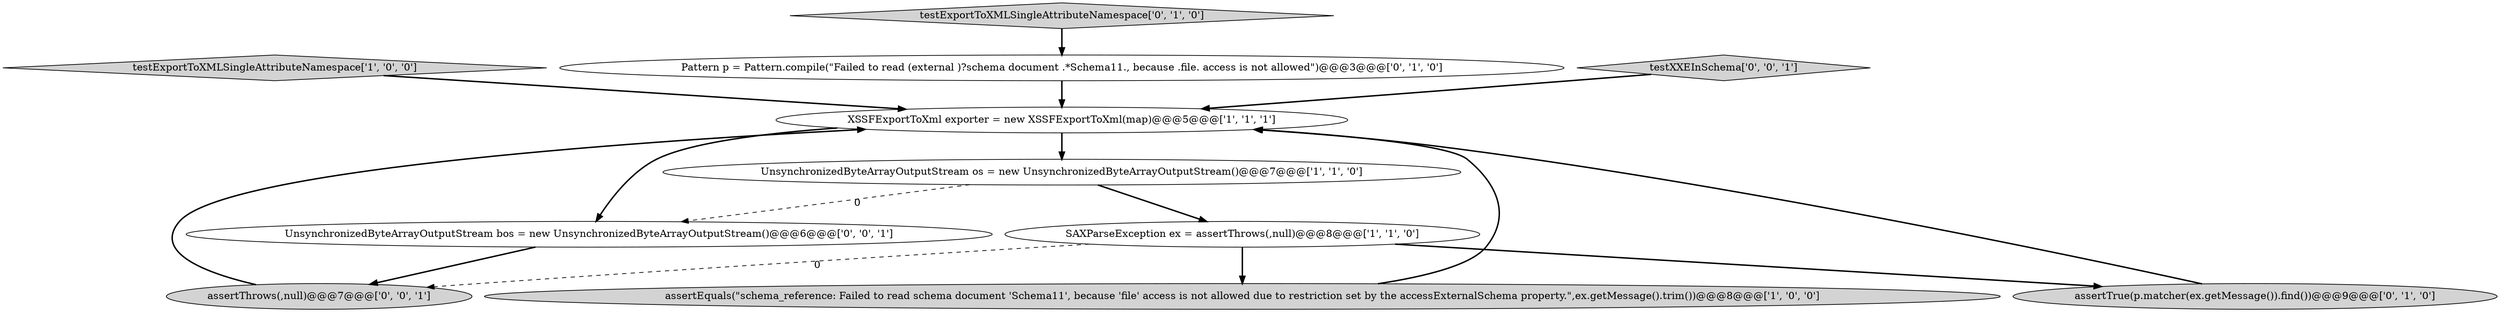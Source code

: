 digraph {
3 [style = filled, label = "testExportToXMLSingleAttributeNamespace['1', '0', '0']", fillcolor = lightgray, shape = diamond image = "AAA0AAABBB1BBB"];
1 [style = filled, label = "UnsynchronizedByteArrayOutputStream os = new UnsynchronizedByteArrayOutputStream()@@@7@@@['1', '1', '0']", fillcolor = white, shape = ellipse image = "AAA0AAABBB1BBB"];
6 [style = filled, label = "Pattern p = Pattern.compile(\"Failed to read (external )?schema document .*Schema11., because .file. access is not allowed\")@@@3@@@['0', '1', '0']", fillcolor = white, shape = ellipse image = "AAA1AAABBB2BBB"];
4 [style = filled, label = "SAXParseException ex = assertThrows(,null)@@@8@@@['1', '1', '0']", fillcolor = white, shape = ellipse image = "AAA0AAABBB1BBB"];
9 [style = filled, label = "testXXEInSchema['0', '0', '1']", fillcolor = lightgray, shape = diamond image = "AAA0AAABBB3BBB"];
7 [style = filled, label = "testExportToXMLSingleAttributeNamespace['0', '1', '0']", fillcolor = lightgray, shape = diamond image = "AAA0AAABBB2BBB"];
8 [style = filled, label = "assertThrows(,null)@@@7@@@['0', '0', '1']", fillcolor = lightgray, shape = ellipse image = "AAA0AAABBB3BBB"];
5 [style = filled, label = "assertTrue(p.matcher(ex.getMessage()).find())@@@9@@@['0', '1', '0']", fillcolor = lightgray, shape = ellipse image = "AAA0AAABBB2BBB"];
2 [style = filled, label = "XSSFExportToXml exporter = new XSSFExportToXml(map)@@@5@@@['1', '1', '1']", fillcolor = white, shape = ellipse image = "AAA0AAABBB1BBB"];
0 [style = filled, label = "assertEquals(\"schema_reference: Failed to read schema document 'Schema11', because 'file' access is not allowed due to restriction set by the accessExternalSchema property.\",ex.getMessage().trim())@@@8@@@['1', '0', '0']", fillcolor = lightgray, shape = ellipse image = "AAA0AAABBB1BBB"];
10 [style = filled, label = "UnsynchronizedByteArrayOutputStream bos = new UnsynchronizedByteArrayOutputStream()@@@6@@@['0', '0', '1']", fillcolor = white, shape = ellipse image = "AAA0AAABBB3BBB"];
5->2 [style = bold, label=""];
4->5 [style = bold, label=""];
7->6 [style = bold, label=""];
10->8 [style = bold, label=""];
8->2 [style = bold, label=""];
9->2 [style = bold, label=""];
0->2 [style = bold, label=""];
2->10 [style = bold, label=""];
1->10 [style = dashed, label="0"];
2->1 [style = bold, label=""];
3->2 [style = bold, label=""];
4->0 [style = bold, label=""];
6->2 [style = bold, label=""];
4->8 [style = dashed, label="0"];
1->4 [style = bold, label=""];
}
